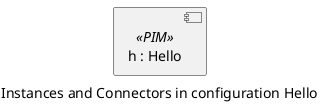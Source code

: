 @startuml
caption Instances and Connectors in configuration Hello
component [h : Hello]<<PIM>>
@enduml